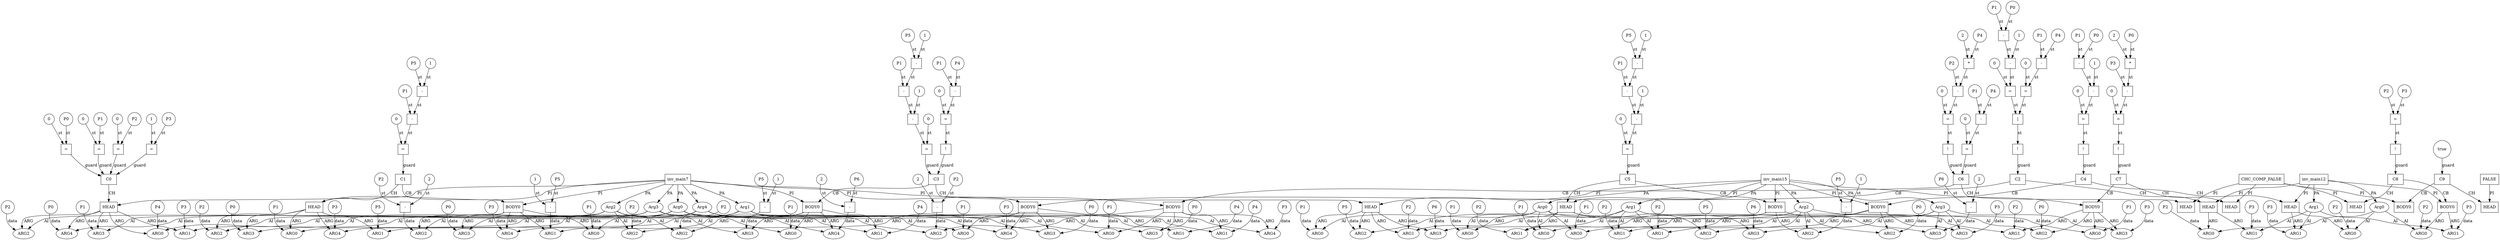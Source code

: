// Horn Graph
digraph {
	"predicate_0" [label="inv_main7"  nodeName="predicate_0" class=predicateName GNNNodeID=0 shape="box"]
	"predicateArgument_0" [label="Arg0"  nodeName="predicateArgument_0" class=predicateArgument GNNNodeID=1 shape="ellipse"]
		"predicate_0" -> "predicateArgument_0" [ label="PA"]
	"predicateArgument_1" [label="Arg1"  nodeName="predicateArgument_1" class=predicateArgument GNNNodeID=2 shape="ellipse"]
		"predicate_0" -> "predicateArgument_1" [ label="PA"]
	"predicateArgument_2" [label="Arg2"  nodeName="predicateArgument_2" class=predicateArgument GNNNodeID=3 shape="ellipse"]
		"predicate_0" -> "predicateArgument_2" [ label="PA"]
	"predicateArgument_3" [label="Arg3"  nodeName="predicateArgument_3" class=predicateArgument GNNNodeID=4 shape="ellipse"]
		"predicate_0" -> "predicateArgument_3" [ label="PA"]
	"predicateArgument_4" [label="Arg4"  nodeName="predicateArgument_4" class=predicateArgument GNNNodeID=5 shape="ellipse"]
		"predicate_0" -> "predicateArgument_4" [ label="PA"]
	"predicate_1" [label="inv_main12"  nodeName="predicate_1" class=predicateName GNNNodeID=6 shape="box"]
	"predicateArgument_5" [label="Arg0"  nodeName="predicateArgument_5" class=predicateArgument GNNNodeID=7 shape="ellipse"]
		"predicate_1" -> "predicateArgument_5" [ label="PA"]
	"predicateArgument_6" [label="Arg1"  nodeName="predicateArgument_6" class=predicateArgument GNNNodeID=8 shape="ellipse"]
		"predicate_1" -> "predicateArgument_6" [ label="PA"]
	"predicate_2" [label="inv_main15"  nodeName="predicate_2" class=predicateName GNNNodeID=9 shape="box"]
	"predicateArgument_7" [label="Arg0"  nodeName="predicateArgument_7" class=predicateArgument GNNNodeID=10 shape="ellipse"]
		"predicate_2" -> "predicateArgument_7" [ label="PA"]
	"predicateArgument_8" [label="Arg1"  nodeName="predicateArgument_8" class=predicateArgument GNNNodeID=11 shape="ellipse"]
		"predicate_2" -> "predicateArgument_8" [ label="PA"]
	"predicateArgument_9" [label="Arg2"  nodeName="predicateArgument_9" class=predicateArgument GNNNodeID=12 shape="ellipse"]
		"predicate_2" -> "predicateArgument_9" [ label="PA"]
	"predicateArgument_10" [label="Arg3"  nodeName="predicateArgument_10" class=predicateArgument GNNNodeID=13 shape="ellipse"]
		"predicate_2" -> "predicateArgument_10" [ label="PA"]
	"predicate_3" [label="CHC_COMP_FALSE"  nodeName="predicate_3" class=predicateName GNNNodeID=14 shape="box"]
	"predicate_4" [label="FALSE"  nodeName="predicate_4" class=predicateName GNNNodeID=15 shape="box"]
	"clause_0" [label="C0"  nodeName="clause_0" class=clause GNNNodeID=16 shape="box"]
	"=_17" [label="="  nodeName="=_17" class=operator GNNNodeID=17 shape="square"]
		"=_17" -> "clause_0" [ label="guard"]
	"0_18" [label="0"  nodeName="0_18" class=constant GNNNodeID=18 shape="circle"]
		"0_18" -> "=_17" [ label="st"]
	"P0_19" [label="P0"  nodeName="P0_19" class=symbolicConstant GNNNodeID=19 shape="circle"]
		"P0_19" -> "=_17" [ label="st"]
	"=_20" [label="="  nodeName="=_20" class=operator GNNNodeID=20 shape="square"]
		"=_20" -> "clause_0" [ label="guard"]
	"0_21" [label="0"  nodeName="0_21" class=constant GNNNodeID=21 shape="circle"]
		"0_21" -> "=_20" [ label="st"]
	"P1_22" [label="P1"  nodeName="P1_22" class=symbolicConstant GNNNodeID=22 shape="circle"]
		"P1_22" -> "=_20" [ label="st"]
	"=_23" [label="="  nodeName="=_23" class=operator GNNNodeID=23 shape="square"]
		"=_23" -> "clause_0" [ label="guard"]
	"0_24" [label="0"  nodeName="0_24" class=constant GNNNodeID=24 shape="circle"]
		"0_24" -> "=_23" [ label="st"]
	"P2_25" [label="P2"  nodeName="P2_25" class=symbolicConstant GNNNodeID=25 shape="circle"]
		"P2_25" -> "=_23" [ label="st"]
	"=_26" [label="="  nodeName="=_26" class=operator GNNNodeID=26 shape="square"]
		"=_26" -> "clause_0" [ label="guard"]
	"1_27" [label="1"  nodeName="1_27" class=constant GNNNodeID=27 shape="circle"]
		"1_27" -> "=_26" [ label="st"]
	"P3_28" [label="P3"  nodeName="P3_28" class=symbolicConstant GNNNodeID=28 shape="circle"]
		"P3_28" -> "=_26" [ label="st"]
	"clauseHead_0" [label="HEAD"  nodeName="clauseHead_0" class=clauseHead GNNNodeID=29 shape="box"]
		"clause_0" -> "clauseHead_0" [ label="CH"]
		"predicate_0" -> "clauseHead_0" [ label="PI"]
	"clauseArgument_0" [label="ARG0"  nodeName="clauseArgument_0" class=clauseArg GNNNodeID=30 shape="ellipse"]
		"clauseHead_0" -> "clauseArgument_0" [ label="ARG"]
		"predicateArgument_0" -> "clauseArgument_0" [ label="AI"]
	"P4_31" [label="P4"  nodeName="P4_31" class=symbolicConstant GNNNodeID=31 shape="circle"]
		"P4_31" -> "clauseArgument_0" [ label="data"]
	"clauseArgument_1" [label="ARG1"  nodeName="clauseArgument_1" class=clauseArg GNNNodeID=32 shape="ellipse"]
		"clauseHead_0" -> "clauseArgument_1" [ label="ARG"]
		"predicateArgument_1" -> "clauseArgument_1" [ label="AI"]
	"P3_33" [label="P3"  nodeName="P3_33" class=symbolicConstant GNNNodeID=33 shape="circle"]
		"P3_33" -> "clauseArgument_1" [ label="data"]
	"clauseArgument_2" [label="ARG2"  nodeName="clauseArgument_2" class=clauseArg GNNNodeID=34 shape="ellipse"]
		"clauseHead_0" -> "clauseArgument_2" [ label="ARG"]
		"predicateArgument_2" -> "clauseArgument_2" [ label="AI"]
	"P2_35" [label="P2"  nodeName="P2_35" class=symbolicConstant GNNNodeID=35 shape="circle"]
		"P2_35" -> "clauseArgument_2" [ label="data"]
	"clauseArgument_3" [label="ARG3"  nodeName="clauseArgument_3" class=clauseArg GNNNodeID=36 shape="ellipse"]
		"clauseHead_0" -> "clauseArgument_3" [ label="ARG"]
		"predicateArgument_3" -> "clauseArgument_3" [ label="AI"]
	"P1_37" [label="P1"  nodeName="P1_37" class=symbolicConstant GNNNodeID=37 shape="circle"]
		"P1_37" -> "clauseArgument_3" [ label="data"]
	"clauseArgument_4" [label="ARG4"  nodeName="clauseArgument_4" class=clauseArg GNNNodeID=38 shape="ellipse"]
		"clauseHead_0" -> "clauseArgument_4" [ label="ARG"]
		"predicateArgument_4" -> "clauseArgument_4" [ label="AI"]
	"P0_39" [label="P0"  nodeName="P0_39" class=symbolicConstant GNNNodeID=39 shape="circle"]
		"P0_39" -> "clauseArgument_4" [ label="data"]
	"clause_1" [label="C1"  nodeName="clause_1" class=clause GNNNodeID=40 shape="box"]
	">=_41" [label="="  nodeName=">=_41" class=operator GNNNodeID=41 shape="square"]
		">=_41" -> "clause_1" [ label="guard"]
	"0_42" [label="0"  nodeName="0_42" class=constant GNNNodeID=42 shape="circle"]
		"0_42" -> ">=_41" [ label="st"]
	"-_43" [label="-"  nodeName="-_43" class=operator GNNNodeID=43 shape="square"]
		"-_43" -> ">=_41" [ label="st"]
	"P1_44" [label="P1"  nodeName="P1_44" class=symbolicConstant GNNNodeID=44 shape="circle"]
		"P1_44" -> "-_43" [ label="st"]
	"-_45" [label="-"  nodeName="-_45" class=operator GNNNodeID=45 shape="square"]
		"-_45" -> "-_43" [ label="st"]
	"P5_46" [label="P5"  nodeName="P5_46" class=symbolicConstant GNNNodeID=46 shape="circle"]
		"P5_46" -> "-_45" [ label="st"]
	"1_47" [label="1"  nodeName="1_47" class=constant GNNNodeID=47 shape="circle"]
		"1_47" -> "-_45" [ label="st"]
	"clauseHead_1" [label="HEAD"  nodeName="clauseHead_1" class=clauseHead GNNNodeID=48 shape="box"]
		"clause_1" -> "clauseHead_1" [ label="CH"]
		"predicate_0" -> "clauseHead_1" [ label="PI"]
	"clauseArgument_5" [label="ARG0"  nodeName="clauseArgument_5" class=clauseArg GNNNodeID=49 shape="ellipse"]
		"clauseHead_1" -> "clauseArgument_5" [ label="ARG"]
		"predicateArgument_0" -> "clauseArgument_5" [ label="AI"]
	"P1_50" [label="P1"  nodeName="P1_50" class=symbolicConstant GNNNodeID=50 shape="circle"]
		"P1_50" -> "clauseArgument_5" [ label="data"]
	"clauseArgument_6" [label="ARG1"  nodeName="clauseArgument_6" class=clauseArg GNNNodeID=51 shape="ellipse"]
		"clauseHead_1" -> "clauseArgument_6" [ label="ARG"]
		"predicateArgument_1" -> "clauseArgument_6" [ label="AI"]
	"P5_52" [label="P5"  nodeName="P5_52" class=symbolicConstant GNNNodeID=52 shape="circle"]
		"P5_52" -> "clauseArgument_6" [ label="data"]
	"clauseArgument_7" [label="ARG2"  nodeName="clauseArgument_7" class=clauseArg GNNNodeID=53 shape="ellipse"]
		"clauseHead_1" -> "clauseArgument_7" [ label="ARG"]
		"predicateArgument_2" -> "clauseArgument_7" [ label="AI"]
	"P2_54" [label="P2"  nodeName="P2_54" class=symbolicConstant GNNNodeID=54 shape="circle"]
		"P2_54" -> "clauseArgument_7" [ label="data"]
	"clauseArgument_8" [label="ARG3"  nodeName="clauseArgument_8" class=clauseArg GNNNodeID=55 shape="ellipse"]
		"clauseHead_1" -> "clauseArgument_8" [ label="ARG"]
		"predicateArgument_3" -> "clauseArgument_8" [ label="AI"]
	"P0_56" [label="P0"  nodeName="P0_56" class=symbolicConstant GNNNodeID=56 shape="circle"]
		"P0_56" -> "clauseArgument_8" [ label="data"]
	"clauseArgument_9" [label="ARG4"  nodeName="clauseArgument_9" class=clauseArg GNNNodeID=57 shape="ellipse"]
		"clauseHead_1" -> "clauseArgument_9" [ label="ARG"]
		"predicateArgument_4" -> "clauseArgument_9" [ label="AI"]
	"P3_58" [label="P3"  nodeName="P3_58" class=symbolicConstant GNNNodeID=58 shape="circle"]
		"P3_58" -> "clauseArgument_9" [ label="data"]
	"clauseBody_0" [label="BODY0"  nodeName="clauseBody_0" class=clauseBody GNNNodeID=59 shape="box"]
		"clause_1" -> "clauseBody_0" [ label="CB"]
		"predicate_0" -> "clauseBody_0" [ label="PI"]
	"clauseArgument_10" [label="ARG0"  nodeName="clauseArgument_10" class=clauseArg GNNNodeID=60 shape="ellipse"]
		"clauseBody_0" -> "clauseArgument_10" [ label="ARG"]
		"predicateArgument_0" -> "clauseArgument_10" [ label="AI"]
	"P1_61" [label="P1"  nodeName="P1_61" class=symbolicConstant GNNNodeID=61 shape="circle"]
		"P1_61" -> "clauseArgument_10" [ label="data"]
	"clauseArgument_11" [label="ARG1"  nodeName="clauseArgument_11" class=clauseArg GNNNodeID=62 shape="ellipse"]
		"clauseBody_0" -> "clauseArgument_11" [ label="ARG"]
		"predicateArgument_1" -> "clauseArgument_11" [ label="AI"]
	"-_63" [label="-"  nodeName="-_63" class=operator GNNNodeID=63 shape="square"]
		"-_63" -> "clauseArgument_11" [ label="data"]
	"P5_64" [label="P5"  nodeName="P5_64" class=symbolicConstant GNNNodeID=64 shape="circle"]
		"P5_64" -> "-_63" [ label="st"]
	"1_65" [label="1"  nodeName="1_65" class=constant GNNNodeID=65 shape="circle"]
		"1_65" -> "-_63" [ label="st"]
	"clauseArgument_12" [label="ARG2"  nodeName="clauseArgument_12" class=clauseArg GNNNodeID=66 shape="ellipse"]
		"clauseBody_0" -> "clauseArgument_12" [ label="ARG"]
		"predicateArgument_2" -> "clauseArgument_12" [ label="AI"]
	"-_67" [label="-"  nodeName="-_67" class=operator GNNNodeID=67 shape="square"]
		"-_67" -> "clauseArgument_12" [ label="data"]
	"P2_68" [label="P2"  nodeName="P2_68" class=symbolicConstant GNNNodeID=68 shape="circle"]
		"P2_68" -> "-_67" [ label="st"]
	"2_69" [label="2"  nodeName="2_69" class=constant GNNNodeID=69 shape="circle"]
		"2_69" -> "-_67" [ label="st"]
	"clauseArgument_13" [label="ARG3"  nodeName="clauseArgument_13" class=clauseArg GNNNodeID=70 shape="ellipse"]
		"clauseBody_0" -> "clauseArgument_13" [ label="ARG"]
		"predicateArgument_3" -> "clauseArgument_13" [ label="AI"]
	"P0_71" [label="P0"  nodeName="P0_71" class=symbolicConstant GNNNodeID=71 shape="circle"]
		"P0_71" -> "clauseArgument_13" [ label="data"]
	"clauseArgument_14" [label="ARG4"  nodeName="clauseArgument_14" class=clauseArg GNNNodeID=72 shape="ellipse"]
		"clauseBody_0" -> "clauseArgument_14" [ label="ARG"]
		"predicateArgument_4" -> "clauseArgument_14" [ label="AI"]
	"P3_73" [label="P3"  nodeName="P3_73" class=symbolicConstant GNNNodeID=73 shape="circle"]
		"P3_73" -> "clauseArgument_14" [ label="data"]
	"clause_2" [label="C2"  nodeName="clause_2" class=clause GNNNodeID=74 shape="box"]
	"!_75" [label="!"  nodeName="!_75" class=operator GNNNodeID=75 shape="square"]
		"!_75" -> "clause_2" [ label="guard"]
	"|_76" [label="|"  nodeName="|_76" class=operator GNNNodeID=76 shape="square"]
		"|_76" -> "!_75" [ label="st"]
	">=_77" [label="="  nodeName=">=_77" class=operator GNNNodeID=77 shape="square"]
		">=_77" -> "|_76" [ label="st"]
	"0_78" [label="0"  nodeName="0_78" class=constant GNNNodeID=78 shape="circle"]
		"0_78" -> ">=_77" [ label="st"]
	"-_79" [label="-"  nodeName="-_79" class=operator GNNNodeID=79 shape="square"]
		"-_79" -> ">=_77" [ label="st"]
	"-_80" [label="-"  nodeName="-_80" class=operator GNNNodeID=80 shape="square"]
		"-_80" -> "-_79" [ label="st"]
	"P1_81" [label="P1"  nodeName="P1_81" class=symbolicConstant GNNNodeID=81 shape="circle"]
		"P1_81" -> "-_80" [ label="st"]
	"P0_82" [label="P0"  nodeName="P0_82" class=symbolicConstant GNNNodeID=82 shape="circle"]
		"P0_82" -> "-_80" [ label="st"]
	"1_83" [label="1"  nodeName="1_83" class=constant GNNNodeID=83 shape="circle"]
		"1_83" -> "-_79" [ label="st"]
	">=_84" [label="="  nodeName=">=_84" class=operator GNNNodeID=84 shape="square"]
		">=_84" -> "|_76" [ label="st"]
	"0_85" [label="0"  nodeName="0_85" class=constant GNNNodeID=85 shape="circle"]
		"0_85" -> ">=_84" [ label="st"]
	"-_86" [label="-"  nodeName="-_86" class=operator GNNNodeID=86 shape="square"]
		"-_86" -> ">=_84" [ label="st"]
	"P1_87" [label="P1"  nodeName="P1_87" class=symbolicConstant GNNNodeID=87 shape="circle"]
		"P1_87" -> "-_86" [ label="st"]
	"P4_88" [label="P4"  nodeName="P4_88" class=symbolicConstant GNNNodeID=88 shape="circle"]
		"P4_88" -> "-_86" [ label="st"]
	"clauseHead_2" [label="HEAD"  nodeName="clauseHead_2" class=clauseHead GNNNodeID=89 shape="box"]
		"clause_2" -> "clauseHead_2" [ label="CH"]
		"predicate_1" -> "clauseHead_2" [ label="PI"]
	"clauseArgument_15" [label="ARG0"  nodeName="clauseArgument_15" class=clauseArg GNNNodeID=90 shape="ellipse"]
		"clauseHead_2" -> "clauseArgument_15" [ label="ARG"]
		"predicateArgument_5" -> "clauseArgument_15" [ label="AI"]
	"P2_91" [label="P2"  nodeName="P2_91" class=symbolicConstant GNNNodeID=91 shape="circle"]
		"P2_91" -> "clauseArgument_15" [ label="data"]
	"clauseArgument_16" [label="ARG1"  nodeName="clauseArgument_16" class=clauseArg GNNNodeID=92 shape="ellipse"]
		"clauseHead_2" -> "clauseArgument_16" [ label="ARG"]
		"predicateArgument_6" -> "clauseArgument_16" [ label="AI"]
	"P3_93" [label="P3"  nodeName="P3_93" class=symbolicConstant GNNNodeID=93 shape="circle"]
		"P3_93" -> "clauseArgument_16" [ label="data"]
	"clauseBody_1" [label="BODY0"  nodeName="clauseBody_1" class=clauseBody GNNNodeID=94 shape="box"]
		"clause_2" -> "clauseBody_1" [ label="CB"]
		"predicate_0" -> "clauseBody_1" [ label="PI"]
	"clauseArgument_17" [label="ARG0"  nodeName="clauseArgument_17" class=clauseArg GNNNodeID=95 shape="ellipse"]
		"clauseBody_1" -> "clauseArgument_17" [ label="ARG"]
		"predicateArgument_0" -> "clauseArgument_17" [ label="AI"]
	"P1_96" [label="P1"  nodeName="P1_96" class=symbolicConstant GNNNodeID=96 shape="circle"]
		"P1_96" -> "clauseArgument_17" [ label="data"]
	"clauseArgument_18" [label="ARG1"  nodeName="clauseArgument_18" class=clauseArg GNNNodeID=97 shape="ellipse"]
		"clauseBody_1" -> "clauseArgument_18" [ label="ARG"]
		"predicateArgument_1" -> "clauseArgument_18" [ label="AI"]
	"P4_98" [label="P4"  nodeName="P4_98" class=symbolicConstant GNNNodeID=98 shape="circle"]
		"P4_98" -> "clauseArgument_18" [ label="data"]
	"clauseArgument_19" [label="ARG2"  nodeName="clauseArgument_19" class=clauseArg GNNNodeID=99 shape="ellipse"]
		"clauseBody_1" -> "clauseArgument_19" [ label="ARG"]
		"predicateArgument_2" -> "clauseArgument_19" [ label="AI"]
	"P2_100" [label="P2"  nodeName="P2_100" class=symbolicConstant GNNNodeID=100 shape="circle"]
		"P2_100" -> "clauseArgument_19" [ label="data"]
	"clauseArgument_20" [label="ARG3"  nodeName="clauseArgument_20" class=clauseArg GNNNodeID=101 shape="ellipse"]
		"clauseBody_1" -> "clauseArgument_20" [ label="ARG"]
		"predicateArgument_3" -> "clauseArgument_20" [ label="AI"]
	"P0_102" [label="P0"  nodeName="P0_102" class=symbolicConstant GNNNodeID=102 shape="circle"]
		"P0_102" -> "clauseArgument_20" [ label="data"]
	"clauseArgument_21" [label="ARG4"  nodeName="clauseArgument_21" class=clauseArg GNNNodeID=103 shape="ellipse"]
		"clauseBody_1" -> "clauseArgument_21" [ label="ARG"]
		"predicateArgument_4" -> "clauseArgument_21" [ label="AI"]
	"P3_104" [label="P3"  nodeName="P3_104" class=symbolicConstant GNNNodeID=104 shape="circle"]
		"P3_104" -> "clauseArgument_21" [ label="data"]
	"clause_3" [label="C3"  nodeName="clause_3" class=clause GNNNodeID=105 shape="box"]
	"!_106" [label="!"  nodeName="!_106" class=operator GNNNodeID=106 shape="square"]
		"!_106" -> "clause_3" [ label="guard"]
	">=_107" [label="="  nodeName=">=_107" class=operator GNNNodeID=107 shape="square"]
		">=_107" -> "!_106" [ label="st"]
	"0_108" [label="0"  nodeName="0_108" class=constant GNNNodeID=108 shape="circle"]
		"0_108" -> ">=_107" [ label="st"]
	"-_109" [label="-"  nodeName="-_109" class=operator GNNNodeID=109 shape="square"]
		"-_109" -> ">=_107" [ label="st"]
	"P1_110" [label="P1"  nodeName="P1_110" class=symbolicConstant GNNNodeID=110 shape="circle"]
		"P1_110" -> "-_109" [ label="st"]
	"P4_111" [label="P4"  nodeName="P4_111" class=symbolicConstant GNNNodeID=111 shape="circle"]
		"P4_111" -> "-_109" [ label="st"]
	">=_112" [label="="  nodeName=">=_112" class=operator GNNNodeID=112 shape="square"]
		">=_112" -> "clause_3" [ label="guard"]
	"0_113" [label="0"  nodeName="0_113" class=constant GNNNodeID=113 shape="circle"]
		"0_113" -> ">=_112" [ label="st"]
	"-_114" [label="-"  nodeName="-_114" class=operator GNNNodeID=114 shape="square"]
		"-_114" -> ">=_112" [ label="st"]
	"-_115" [label="-"  nodeName="-_115" class=operator GNNNodeID=115 shape="square"]
		"-_115" -> "-_114" [ label="st"]
	"P1_116" [label="P1"  nodeName="P1_116" class=symbolicConstant GNNNodeID=116 shape="circle"]
		"P1_116" -> "-_115" [ label="st"]
	"-_117" [label="-"  nodeName="-_117" class=operator GNNNodeID=117 shape="square"]
		"-_117" -> "-_115" [ label="st"]
	"P5_118" [label="P5"  nodeName="P5_118" class=symbolicConstant GNNNodeID=118 shape="circle"]
		"P5_118" -> "-_117" [ label="st"]
	"1_119" [label="1"  nodeName="1_119" class=constant GNNNodeID=119 shape="circle"]
		"1_119" -> "-_117" [ label="st"]
	"1_120" [label="1"  nodeName="1_120" class=constant GNNNodeID=120 shape="circle"]
		"1_120" -> "-_114" [ label="st"]
	"clauseHead_3" [label="HEAD"  nodeName="clauseHead_3" class=clauseHead GNNNodeID=121 shape="box"]
		"clause_3" -> "clauseHead_3" [ label="CH"]
		"predicate_2" -> "clauseHead_3" [ label="PI"]
	"clauseArgument_22" [label="ARG0"  nodeName="clauseArgument_22" class=clauseArg GNNNodeID=122 shape="ellipse"]
		"clauseHead_3" -> "clauseArgument_22" [ label="ARG"]
		"predicateArgument_7" -> "clauseArgument_22" [ label="AI"]
	"P1_123" [label="P1"  nodeName="P1_123" class=symbolicConstant GNNNodeID=123 shape="circle"]
		"P1_123" -> "clauseArgument_22" [ label="data"]
	"clauseArgument_23" [label="ARG1"  nodeName="clauseArgument_23" class=clauseArg GNNNodeID=124 shape="ellipse"]
		"clauseHead_3" -> "clauseArgument_23" [ label="ARG"]
		"predicateArgument_8" -> "clauseArgument_23" [ label="AI"]
	"P2_125" [label="P2"  nodeName="P2_125" class=symbolicConstant GNNNodeID=125 shape="circle"]
		"P2_125" -> "clauseArgument_23" [ label="data"]
	"clauseArgument_24" [label="ARG2"  nodeName="clauseArgument_24" class=clauseArg GNNNodeID=126 shape="ellipse"]
		"clauseHead_3" -> "clauseArgument_24" [ label="ARG"]
		"predicateArgument_9" -> "clauseArgument_24" [ label="AI"]
	"P5_127" [label="P5"  nodeName="P5_127" class=symbolicConstant GNNNodeID=127 shape="circle"]
		"P5_127" -> "clauseArgument_24" [ label="data"]
	"clauseArgument_25" [label="ARG3"  nodeName="clauseArgument_25" class=clauseArg GNNNodeID=128 shape="ellipse"]
		"clauseHead_3" -> "clauseArgument_25" [ label="ARG"]
		"predicateArgument_10" -> "clauseArgument_25" [ label="AI"]
	"P6_129" [label="P6"  nodeName="P6_129" class=symbolicConstant GNNNodeID=129 shape="circle"]
		"P6_129" -> "clauseArgument_25" [ label="data"]
	"clauseBody_2" [label="BODY0"  nodeName="clauseBody_2" class=clauseBody GNNNodeID=130 shape="box"]
		"clause_3" -> "clauseBody_2" [ label="CB"]
		"predicate_0" -> "clauseBody_2" [ label="PI"]
	"clauseArgument_26" [label="ARG0"  nodeName="clauseArgument_26" class=clauseArg GNNNodeID=131 shape="ellipse"]
		"clauseBody_2" -> "clauseArgument_26" [ label="ARG"]
		"predicateArgument_0" -> "clauseArgument_26" [ label="AI"]
	"P1_132" [label="P1"  nodeName="P1_132" class=symbolicConstant GNNNodeID=132 shape="circle"]
		"P1_132" -> "clauseArgument_26" [ label="data"]
	"clauseArgument_27" [label="ARG1"  nodeName="clauseArgument_27" class=clauseArg GNNNodeID=133 shape="ellipse"]
		"clauseBody_2" -> "clauseArgument_27" [ label="ARG"]
		"predicateArgument_1" -> "clauseArgument_27" [ label="AI"]
	"P4_134" [label="P4"  nodeName="P4_134" class=symbolicConstant GNNNodeID=134 shape="circle"]
		"P4_134" -> "clauseArgument_27" [ label="data"]
	"clauseArgument_28" [label="ARG2"  nodeName="clauseArgument_28" class=clauseArg GNNNodeID=135 shape="ellipse"]
		"clauseBody_2" -> "clauseArgument_28" [ label="ARG"]
		"predicateArgument_2" -> "clauseArgument_28" [ label="AI"]
	"P2_136" [label="P2"  nodeName="P2_136" class=symbolicConstant GNNNodeID=136 shape="circle"]
		"P2_136" -> "clauseArgument_28" [ label="data"]
	"clauseArgument_29" [label="ARG3"  nodeName="clauseArgument_29" class=clauseArg GNNNodeID=137 shape="ellipse"]
		"clauseBody_2" -> "clauseArgument_29" [ label="ARG"]
		"predicateArgument_3" -> "clauseArgument_29" [ label="AI"]
	"-_138" [label="-"  nodeName="-_138" class=operator GNNNodeID=138 shape="square"]
		"-_138" -> "clauseArgument_29" [ label="data"]
	"P5_139" [label="P5"  nodeName="P5_139" class=symbolicConstant GNNNodeID=139 shape="circle"]
		"P5_139" -> "-_138" [ label="st"]
	"1_140" [label="1"  nodeName="1_140" class=constant GNNNodeID=140 shape="circle"]
		"1_140" -> "-_138" [ label="st"]
	"clauseArgument_30" [label="ARG4"  nodeName="clauseArgument_30" class=clauseArg GNNNodeID=141 shape="ellipse"]
		"clauseBody_2" -> "clauseArgument_30" [ label="ARG"]
		"predicateArgument_4" -> "clauseArgument_30" [ label="AI"]
	"-_142" [label="-"  nodeName="-_142" class=operator GNNNodeID=142 shape="square"]
		"-_142" -> "clauseArgument_30" [ label="data"]
	"P6_143" [label="P6"  nodeName="P6_143" class=symbolicConstant GNNNodeID=143 shape="circle"]
		"P6_143" -> "-_142" [ label="st"]
	"2_144" [label="2"  nodeName="2_144" class=constant GNNNodeID=144 shape="circle"]
		"2_144" -> "-_142" [ label="st"]
	"clause_4" [label="C4"  nodeName="clause_4" class=clause GNNNodeID=145 shape="box"]
	"!_146" [label="!"  nodeName="!_146" class=operator GNNNodeID=146 shape="square"]
		"!_146" -> "clause_4" [ label="guard"]
	">=_147" [label="="  nodeName=">=_147" class=operator GNNNodeID=147 shape="square"]
		">=_147" -> "!_146" [ label="st"]
	"0_148" [label="0"  nodeName="0_148" class=constant GNNNodeID=148 shape="circle"]
		"0_148" -> ">=_147" [ label="st"]
	"-_149" [label="-"  nodeName="-_149" class=operator GNNNodeID=149 shape="square"]
		"-_149" -> ">=_147" [ label="st"]
	"-_150" [label="-"  nodeName="-_150" class=operator GNNNodeID=150 shape="square"]
		"-_150" -> "-_149" [ label="st"]
	"P1_151" [label="P1"  nodeName="P1_151" class=symbolicConstant GNNNodeID=151 shape="circle"]
		"P1_151" -> "-_150" [ label="st"]
	"P0_152" [label="P0"  nodeName="P0_152" class=symbolicConstant GNNNodeID=152 shape="circle"]
		"P0_152" -> "-_150" [ label="st"]
	"1_153" [label="1"  nodeName="1_153" class=constant GNNNodeID=153 shape="circle"]
		"1_153" -> "-_149" [ label="st"]
	"clauseHead_4" [label="HEAD"  nodeName="clauseHead_4" class=clauseHead GNNNodeID=154 shape="box"]
		"clause_4" -> "clauseHead_4" [ label="CH"]
		"predicate_1" -> "clauseHead_4" [ label="PI"]
	"clauseArgument_31" [label="ARG0"  nodeName="clauseArgument_31" class=clauseArg GNNNodeID=155 shape="ellipse"]
		"clauseHead_4" -> "clauseArgument_31" [ label="ARG"]
		"predicateArgument_5" -> "clauseArgument_31" [ label="AI"]
	"P2_156" [label="P2"  nodeName="P2_156" class=symbolicConstant GNNNodeID=156 shape="circle"]
		"P2_156" -> "clauseArgument_31" [ label="data"]
	"clauseArgument_32" [label="ARG1"  nodeName="clauseArgument_32" class=clauseArg GNNNodeID=157 shape="ellipse"]
		"clauseHead_4" -> "clauseArgument_32" [ label="ARG"]
		"predicateArgument_6" -> "clauseArgument_32" [ label="AI"]
	"P3_158" [label="P3"  nodeName="P3_158" class=symbolicConstant GNNNodeID=158 shape="circle"]
		"P3_158" -> "clauseArgument_32" [ label="data"]
	"clauseBody_3" [label="BODY0"  nodeName="clauseBody_3" class=clauseBody GNNNodeID=159 shape="box"]
		"clause_4" -> "clauseBody_3" [ label="CB"]
		"predicate_2" -> "clauseBody_3" [ label="PI"]
	"clauseArgument_33" [label="ARG0"  nodeName="clauseArgument_33" class=clauseArg GNNNodeID=160 shape="ellipse"]
		"clauseBody_3" -> "clauseArgument_33" [ label="ARG"]
		"predicateArgument_7" -> "clauseArgument_33" [ label="AI"]
	"P1_161" [label="P1"  nodeName="P1_161" class=symbolicConstant GNNNodeID=161 shape="circle"]
		"P1_161" -> "clauseArgument_33" [ label="data"]
	"clauseArgument_34" [label="ARG1"  nodeName="clauseArgument_34" class=clauseArg GNNNodeID=162 shape="ellipse"]
		"clauseBody_3" -> "clauseArgument_34" [ label="ARG"]
		"predicateArgument_8" -> "clauseArgument_34" [ label="AI"]
	"P2_163" [label="P2"  nodeName="P2_163" class=symbolicConstant GNNNodeID=163 shape="circle"]
		"P2_163" -> "clauseArgument_34" [ label="data"]
	"clauseArgument_35" [label="ARG2"  nodeName="clauseArgument_35" class=clauseArg GNNNodeID=164 shape="ellipse"]
		"clauseBody_3" -> "clauseArgument_35" [ label="ARG"]
		"predicateArgument_9" -> "clauseArgument_35" [ label="AI"]
	"P0_165" [label="P0"  nodeName="P0_165" class=symbolicConstant GNNNodeID=165 shape="circle"]
		"P0_165" -> "clauseArgument_35" [ label="data"]
	"clauseArgument_36" [label="ARG3"  nodeName="clauseArgument_36" class=clauseArg GNNNodeID=166 shape="ellipse"]
		"clauseBody_3" -> "clauseArgument_36" [ label="ARG"]
		"predicateArgument_10" -> "clauseArgument_36" [ label="AI"]
	"P3_167" [label="P3"  nodeName="P3_167" class=symbolicConstant GNNNodeID=167 shape="circle"]
		"P3_167" -> "clauseArgument_36" [ label="data"]
	"clause_5" [label="C5"  nodeName="clause_5" class=clause GNNNodeID=168 shape="box"]
	">=_169" [label="="  nodeName=">=_169" class=operator GNNNodeID=169 shape="square"]
		">=_169" -> "clause_5" [ label="guard"]
	"0_170" [label="0"  nodeName="0_170" class=constant GNNNodeID=170 shape="circle"]
		"0_170" -> ">=_169" [ label="st"]
	"-_171" [label="-"  nodeName="-_171" class=operator GNNNodeID=171 shape="square"]
		"-_171" -> ">=_169" [ label="st"]
	"-_172" [label="-"  nodeName="-_172" class=operator GNNNodeID=172 shape="square"]
		"-_172" -> "-_171" [ label="st"]
	"P1_173" [label="P1"  nodeName="P1_173" class=symbolicConstant GNNNodeID=173 shape="circle"]
		"P1_173" -> "-_172" [ label="st"]
	"-_174" [label="-"  nodeName="-_174" class=operator GNNNodeID=174 shape="square"]
		"-_174" -> "-_172" [ label="st"]
	"P5_175" [label="P5"  nodeName="P5_175" class=symbolicConstant GNNNodeID=175 shape="circle"]
		"P5_175" -> "-_174" [ label="st"]
	"1_176" [label="1"  nodeName="1_176" class=constant GNNNodeID=176 shape="circle"]
		"1_176" -> "-_174" [ label="st"]
	"1_177" [label="1"  nodeName="1_177" class=constant GNNNodeID=177 shape="circle"]
		"1_177" -> "-_171" [ label="st"]
	"clauseHead_5" [label="HEAD"  nodeName="clauseHead_5" class=clauseHead GNNNodeID=178 shape="box"]
		"clause_5" -> "clauseHead_5" [ label="CH"]
		"predicate_2" -> "clauseHead_5" [ label="PI"]
	"clauseArgument_37" [label="ARG0"  nodeName="clauseArgument_37" class=clauseArg GNNNodeID=179 shape="ellipse"]
		"clauseHead_5" -> "clauseArgument_37" [ label="ARG"]
		"predicateArgument_7" -> "clauseArgument_37" [ label="AI"]
	"P1_180" [label="P1"  nodeName="P1_180" class=symbolicConstant GNNNodeID=180 shape="circle"]
		"P1_180" -> "clauseArgument_37" [ label="data"]
	"clauseArgument_38" [label="ARG1"  nodeName="clauseArgument_38" class=clauseArg GNNNodeID=181 shape="ellipse"]
		"clauseHead_5" -> "clauseArgument_38" [ label="ARG"]
		"predicateArgument_8" -> "clauseArgument_38" [ label="AI"]
	"P2_182" [label="P2"  nodeName="P2_182" class=symbolicConstant GNNNodeID=182 shape="circle"]
		"P2_182" -> "clauseArgument_38" [ label="data"]
	"clauseArgument_39" [label="ARG2"  nodeName="clauseArgument_39" class=clauseArg GNNNodeID=183 shape="ellipse"]
		"clauseHead_5" -> "clauseArgument_39" [ label="ARG"]
		"predicateArgument_9" -> "clauseArgument_39" [ label="AI"]
	"P5_184" [label="P5"  nodeName="P5_184" class=symbolicConstant GNNNodeID=184 shape="circle"]
		"P5_184" -> "clauseArgument_39" [ label="data"]
	"clauseArgument_40" [label="ARG3"  nodeName="clauseArgument_40" class=clauseArg GNNNodeID=185 shape="ellipse"]
		"clauseHead_5" -> "clauseArgument_40" [ label="ARG"]
		"predicateArgument_10" -> "clauseArgument_40" [ label="AI"]
	"P6_186" [label="P6"  nodeName="P6_186" class=symbolicConstant GNNNodeID=186 shape="circle"]
		"P6_186" -> "clauseArgument_40" [ label="data"]
	"clauseBody_4" [label="BODY0"  nodeName="clauseBody_4" class=clauseBody GNNNodeID=187 shape="box"]
		"clause_5" -> "clauseBody_4" [ label="CB"]
		"predicate_2" -> "clauseBody_4" [ label="PI"]
	"clauseArgument_41" [label="ARG0"  nodeName="clauseArgument_41" class=clauseArg GNNNodeID=188 shape="ellipse"]
		"clauseBody_4" -> "clauseArgument_41" [ label="ARG"]
		"predicateArgument_7" -> "clauseArgument_41" [ label="AI"]
	"P1_189" [label="P1"  nodeName="P1_189" class=symbolicConstant GNNNodeID=189 shape="circle"]
		"P1_189" -> "clauseArgument_41" [ label="data"]
	"clauseArgument_42" [label="ARG1"  nodeName="clauseArgument_42" class=clauseArg GNNNodeID=190 shape="ellipse"]
		"clauseBody_4" -> "clauseArgument_42" [ label="ARG"]
		"predicateArgument_8" -> "clauseArgument_42" [ label="AI"]
	"P2_191" [label="P2"  nodeName="P2_191" class=symbolicConstant GNNNodeID=191 shape="circle"]
		"P2_191" -> "clauseArgument_42" [ label="data"]
	"clauseArgument_43" [label="ARG2"  nodeName="clauseArgument_43" class=clauseArg GNNNodeID=192 shape="ellipse"]
		"clauseBody_4" -> "clauseArgument_43" [ label="ARG"]
		"predicateArgument_9" -> "clauseArgument_43" [ label="AI"]
	"-_193" [label="-"  nodeName="-_193" class=operator GNNNodeID=193 shape="square"]
		"-_193" -> "clauseArgument_43" [ label="data"]
	"P5_194" [label="P5"  nodeName="P5_194" class=symbolicConstant GNNNodeID=194 shape="circle"]
		"P5_194" -> "-_193" [ label="st"]
	"1_195" [label="1"  nodeName="1_195" class=constant GNNNodeID=195 shape="circle"]
		"1_195" -> "-_193" [ label="st"]
	"clauseArgument_44" [label="ARG3"  nodeName="clauseArgument_44" class=clauseArg GNNNodeID=196 shape="ellipse"]
		"clauseBody_4" -> "clauseArgument_44" [ label="ARG"]
		"predicateArgument_10" -> "clauseArgument_44" [ label="AI"]
	"-_197" [label="-"  nodeName="-_197" class=operator GNNNodeID=197 shape="square"]
		"-_197" -> "clauseArgument_44" [ label="data"]
	"P6_198" [label="P6"  nodeName="P6_198" class=symbolicConstant GNNNodeID=198 shape="circle"]
		"P6_198" -> "-_197" [ label="st"]
	"2_199" [label="2"  nodeName="2_199" class=constant GNNNodeID=199 shape="circle"]
		"2_199" -> "-_197" [ label="st"]
	"clause_6" [label="C6"  nodeName="clause_6" class=clause GNNNodeID=200 shape="box"]
	"!_201" [label="!"  nodeName="!_201" class=operator GNNNodeID=201 shape="square"]
		"!_201" -> "clause_6" [ label="guard"]
	"=_202" [label="="  nodeName="=_202" class=operator GNNNodeID=202 shape="square"]
		"=_202" -> "!_201" [ label="st"]
	"0_203" [label="0"  nodeName="0_203" class=constant GNNNodeID=203 shape="circle"]
		"0_203" -> "=_202" [ label="st"]
	"-_204" [label="-"  nodeName="-_204" class=operator GNNNodeID=204 shape="square"]
		"-_204" -> "=_202" [ label="st"]
	"P2_205" [label="P2"  nodeName="P2_205" class=symbolicConstant GNNNodeID=205 shape="circle"]
		"P2_205" -> "-_204" [ label="st"]
	"*_206" [label="*"  nodeName="*_206" class=operator GNNNodeID=206 shape="square"]
		"*_206" -> "-_204" [ label="st"]
	"2_207" [label="2"  nodeName="2_207" class=constant GNNNodeID=207 shape="circle"]
		"2_207" -> "*_206" [ label="st"]
	"P4_208" [label="P4"  nodeName="P4_208" class=symbolicConstant GNNNodeID=208 shape="circle"]
		"P4_208" -> "*_206" [ label="st"]
	">=_209" [label="="  nodeName=">=_209" class=operator GNNNodeID=209 shape="square"]
		">=_209" -> "clause_6" [ label="guard"]
	"0_210" [label="0"  nodeName="0_210" class=constant GNNNodeID=210 shape="circle"]
		"0_210" -> ">=_209" [ label="st"]
	"-_211" [label="-"  nodeName="-_211" class=operator GNNNodeID=211 shape="square"]
		"-_211" -> ">=_209" [ label="st"]
	"P1_212" [label="P1"  nodeName="P1_212" class=symbolicConstant GNNNodeID=212 shape="circle"]
		"P1_212" -> "-_211" [ label="st"]
	"P4_213" [label="P4"  nodeName="P4_213" class=symbolicConstant GNNNodeID=213 shape="circle"]
		"P4_213" -> "-_211" [ label="st"]
	"clauseHead_6" [label="HEAD"  nodeName="clauseHead_6" class=clauseHead GNNNodeID=214 shape="box"]
		"clause_6" -> "clauseHead_6" [ label="CH"]
		"predicate_3" -> "clauseHead_6" [ label="PI"]
	"clauseBody_5" [label="BODY0"  nodeName="clauseBody_5" class=clauseBody GNNNodeID=215 shape="box"]
		"clause_6" -> "clauseBody_5" [ label="CB"]
		"predicate_0" -> "clauseBody_5" [ label="PI"]
	"clauseArgument_45" [label="ARG0"  nodeName="clauseArgument_45" class=clauseArg GNNNodeID=216 shape="ellipse"]
		"clauseBody_5" -> "clauseArgument_45" [ label="ARG"]
		"predicateArgument_0" -> "clauseArgument_45" [ label="AI"]
	"P1_217" [label="P1"  nodeName="P1_217" class=symbolicConstant GNNNodeID=217 shape="circle"]
		"P1_217" -> "clauseArgument_45" [ label="data"]
	"clauseArgument_46" [label="ARG1"  nodeName="clauseArgument_46" class=clauseArg GNNNodeID=218 shape="ellipse"]
		"clauseBody_5" -> "clauseArgument_46" [ label="ARG"]
		"predicateArgument_1" -> "clauseArgument_46" [ label="AI"]
	"P4_219" [label="P4"  nodeName="P4_219" class=symbolicConstant GNNNodeID=219 shape="circle"]
		"P4_219" -> "clauseArgument_46" [ label="data"]
	"clauseArgument_47" [label="ARG2"  nodeName="clauseArgument_47" class=clauseArg GNNNodeID=220 shape="ellipse"]
		"clauseBody_5" -> "clauseArgument_47" [ label="ARG"]
		"predicateArgument_2" -> "clauseArgument_47" [ label="AI"]
	"-_221" [label="-"  nodeName="-_221" class=operator GNNNodeID=221 shape="square"]
		"-_221" -> "clauseArgument_47" [ label="data"]
	"P2_222" [label="P2"  nodeName="P2_222" class=symbolicConstant GNNNodeID=222 shape="circle"]
		"P2_222" -> "-_221" [ label="st"]
	"2_223" [label="2"  nodeName="2_223" class=constant GNNNodeID=223 shape="circle"]
		"2_223" -> "-_221" [ label="st"]
	"clauseArgument_48" [label="ARG3"  nodeName="clauseArgument_48" class=clauseArg GNNNodeID=224 shape="ellipse"]
		"clauseBody_5" -> "clauseArgument_48" [ label="ARG"]
		"predicateArgument_3" -> "clauseArgument_48" [ label="AI"]
	"P0_225" [label="P0"  nodeName="P0_225" class=symbolicConstant GNNNodeID=225 shape="circle"]
		"P0_225" -> "clauseArgument_48" [ label="data"]
	"clauseArgument_49" [label="ARG4"  nodeName="clauseArgument_49" class=clauseArg GNNNodeID=226 shape="ellipse"]
		"clauseBody_5" -> "clauseArgument_49" [ label="ARG"]
		"predicateArgument_4" -> "clauseArgument_49" [ label="AI"]
	"P3_227" [label="P3"  nodeName="P3_227" class=symbolicConstant GNNNodeID=227 shape="circle"]
		"P3_227" -> "clauseArgument_49" [ label="data"]
	"clause_7" [label="C7"  nodeName="clause_7" class=clause GNNNodeID=228 shape="box"]
	"!_229" [label="!"  nodeName="!_229" class=operator GNNNodeID=229 shape="square"]
		"!_229" -> "clause_7" [ label="guard"]
	"=_230" [label="="  nodeName="=_230" class=operator GNNNodeID=230 shape="square"]
		"=_230" -> "!_229" [ label="st"]
	"0_231" [label="0"  nodeName="0_231" class=constant GNNNodeID=231 shape="circle"]
		"0_231" -> "=_230" [ label="st"]
	"-_232" [label="-"  nodeName="-_232" class=operator GNNNodeID=232 shape="square"]
		"-_232" -> "=_230" [ label="st"]
	"P3_233" [label="P3"  nodeName="P3_233" class=symbolicConstant GNNNodeID=233 shape="circle"]
		"P3_233" -> "-_232" [ label="st"]
	"*_234" [label="*"  nodeName="*_234" class=operator GNNNodeID=234 shape="square"]
		"*_234" -> "-_232" [ label="st"]
	"2_235" [label="2"  nodeName="2_235" class=constant GNNNodeID=235 shape="circle"]
		"2_235" -> "*_234" [ label="st"]
	"P0_236" [label="P0"  nodeName="P0_236" class=symbolicConstant GNNNodeID=236 shape="circle"]
		"P0_236" -> "*_234" [ label="st"]
	"clauseHead_7" [label="HEAD"  nodeName="clauseHead_7" class=clauseHead GNNNodeID=237 shape="box"]
		"clause_7" -> "clauseHead_7" [ label="CH"]
		"predicate_3" -> "clauseHead_7" [ label="PI"]
	"clauseBody_6" [label="BODY0"  nodeName="clauseBody_6" class=clauseBody GNNNodeID=238 shape="box"]
		"clause_7" -> "clauseBody_6" [ label="CB"]
		"predicate_2" -> "clauseBody_6" [ label="PI"]
	"clauseArgument_50" [label="ARG0"  nodeName="clauseArgument_50" class=clauseArg GNNNodeID=239 shape="ellipse"]
		"clauseBody_6" -> "clauseArgument_50" [ label="ARG"]
		"predicateArgument_7" -> "clauseArgument_50" [ label="AI"]
	"P1_240" [label="P1"  nodeName="P1_240" class=symbolicConstant GNNNodeID=240 shape="circle"]
		"P1_240" -> "clauseArgument_50" [ label="data"]
	"clauseArgument_51" [label="ARG1"  nodeName="clauseArgument_51" class=clauseArg GNNNodeID=241 shape="ellipse"]
		"clauseBody_6" -> "clauseArgument_51" [ label="ARG"]
		"predicateArgument_8" -> "clauseArgument_51" [ label="AI"]
	"P2_242" [label="P2"  nodeName="P2_242" class=symbolicConstant GNNNodeID=242 shape="circle"]
		"P2_242" -> "clauseArgument_51" [ label="data"]
	"clauseArgument_52" [label="ARG2"  nodeName="clauseArgument_52" class=clauseArg GNNNodeID=243 shape="ellipse"]
		"clauseBody_6" -> "clauseArgument_52" [ label="ARG"]
		"predicateArgument_9" -> "clauseArgument_52" [ label="AI"]
	"P0_244" [label="P0"  nodeName="P0_244" class=symbolicConstant GNNNodeID=244 shape="circle"]
		"P0_244" -> "clauseArgument_52" [ label="data"]
	"clauseArgument_53" [label="ARG3"  nodeName="clauseArgument_53" class=clauseArg GNNNodeID=245 shape="ellipse"]
		"clauseBody_6" -> "clauseArgument_53" [ label="ARG"]
		"predicateArgument_10" -> "clauseArgument_53" [ label="AI"]
	"P3_246" [label="P3"  nodeName="P3_246" class=symbolicConstant GNNNodeID=246 shape="circle"]
		"P3_246" -> "clauseArgument_53" [ label="data"]
	"clause_8" [label="C8"  nodeName="clause_8" class=clause GNNNodeID=247 shape="box"]
	"!_248" [label="!"  nodeName="!_248" class=operator GNNNodeID=248 shape="square"]
		"!_248" -> "clause_8" [ label="guard"]
	"=_249" [label="="  nodeName="=_249" class=operator GNNNodeID=249 shape="square"]
		"=_249" -> "!_248" [ label="st"]
	"P2_250" [label="P2"  nodeName="P2_250" class=symbolicConstant GNNNodeID=250 shape="circle"]
		"P2_250" -> "=_249" [ label="st"]
	"P3_251" [label="P3"  nodeName="P3_251" class=symbolicConstant GNNNodeID=251 shape="circle"]
		"P3_251" -> "=_249" [ label="st"]
	"clauseHead_8" [label="HEAD"  nodeName="clauseHead_8" class=clauseHead GNNNodeID=252 shape="box"]
		"clause_8" -> "clauseHead_8" [ label="CH"]
		"predicate_3" -> "clauseHead_8" [ label="PI"]
	"clauseBody_7" [label="BODY0"  nodeName="clauseBody_7" class=clauseBody GNNNodeID=253 shape="box"]
		"clause_8" -> "clauseBody_7" [ label="CB"]
		"predicate_1" -> "clauseBody_7" [ label="PI"]
	"clauseArgument_54" [label="ARG0"  nodeName="clauseArgument_54" class=clauseArg GNNNodeID=254 shape="ellipse"]
		"clauseBody_7" -> "clauseArgument_54" [ label="ARG"]
		"predicateArgument_5" -> "clauseArgument_54" [ label="AI"]
	"P2_255" [label="P2"  nodeName="P2_255" class=symbolicConstant GNNNodeID=255 shape="circle"]
		"P2_255" -> "clauseArgument_54" [ label="data"]
	"clauseArgument_55" [label="ARG1"  nodeName="clauseArgument_55" class=clauseArg GNNNodeID=256 shape="ellipse"]
		"clauseBody_7" -> "clauseArgument_55" [ label="ARG"]
		"predicateArgument_6" -> "clauseArgument_55" [ label="AI"]
	"P3_257" [label="P3"  nodeName="P3_257" class=symbolicConstant GNNNodeID=257 shape="circle"]
		"P3_257" -> "clauseArgument_55" [ label="data"]
	"clause_9" [label="C9"  nodeName="clause_9" class=clause GNNNodeID=258 shape="box"]
	"true_259" [label="true"  nodeName="true_259" class=constant GNNNodeID=259 shape="circle"]
		"true_259" -> "clause_9" [ label="guard"]
	"clauseHead_9" [label="HEAD"  nodeName="clauseHead_9" class=clauseHead GNNNodeID=260 shape="box"]
		"clause_9" -> "clauseHead_9" [ label="CH"]
		"predicate_4" -> "clauseHead_9" [ label="PI"]
	"clauseBody_8" [label="BODY0"  nodeName="clauseBody_8" class=clauseBody GNNNodeID=261 shape="box"]
		"clause_9" -> "clauseBody_8" [ label="CB"]
		"predicate_3" -> "clauseBody_8" [ label="PI"]
}

